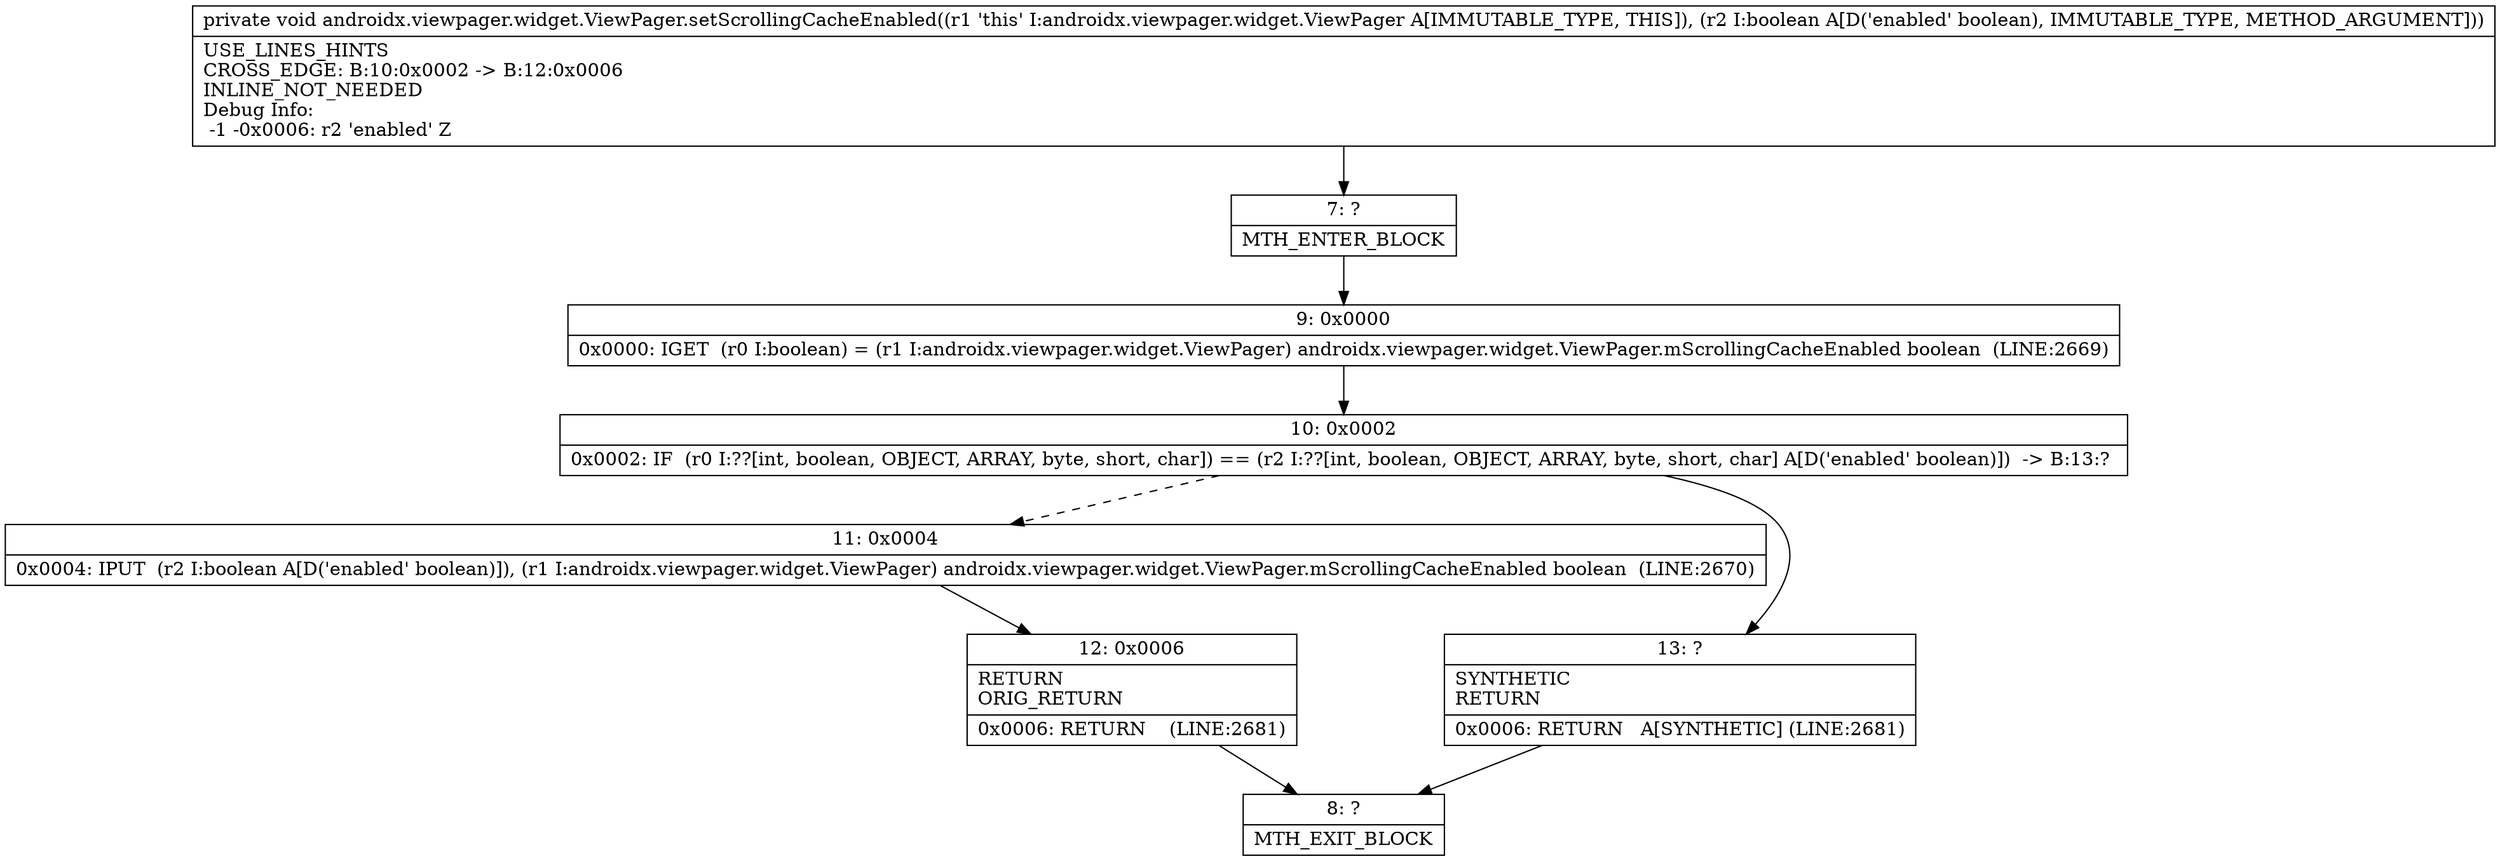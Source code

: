 digraph "CFG forandroidx.viewpager.widget.ViewPager.setScrollingCacheEnabled(Z)V" {
Node_7 [shape=record,label="{7\:\ ?|MTH_ENTER_BLOCK\l}"];
Node_9 [shape=record,label="{9\:\ 0x0000|0x0000: IGET  (r0 I:boolean) = (r1 I:androidx.viewpager.widget.ViewPager) androidx.viewpager.widget.ViewPager.mScrollingCacheEnabled boolean  (LINE:2669)\l}"];
Node_10 [shape=record,label="{10\:\ 0x0002|0x0002: IF  (r0 I:??[int, boolean, OBJECT, ARRAY, byte, short, char]) == (r2 I:??[int, boolean, OBJECT, ARRAY, byte, short, char] A[D('enabled' boolean)])  \-\> B:13:? \l}"];
Node_11 [shape=record,label="{11\:\ 0x0004|0x0004: IPUT  (r2 I:boolean A[D('enabled' boolean)]), (r1 I:androidx.viewpager.widget.ViewPager) androidx.viewpager.widget.ViewPager.mScrollingCacheEnabled boolean  (LINE:2670)\l}"];
Node_12 [shape=record,label="{12\:\ 0x0006|RETURN\lORIG_RETURN\l|0x0006: RETURN    (LINE:2681)\l}"];
Node_8 [shape=record,label="{8\:\ ?|MTH_EXIT_BLOCK\l}"];
Node_13 [shape=record,label="{13\:\ ?|SYNTHETIC\lRETURN\l|0x0006: RETURN   A[SYNTHETIC] (LINE:2681)\l}"];
MethodNode[shape=record,label="{private void androidx.viewpager.widget.ViewPager.setScrollingCacheEnabled((r1 'this' I:androidx.viewpager.widget.ViewPager A[IMMUTABLE_TYPE, THIS]), (r2 I:boolean A[D('enabled' boolean), IMMUTABLE_TYPE, METHOD_ARGUMENT]))  | USE_LINES_HINTS\lCROSS_EDGE: B:10:0x0002 \-\> B:12:0x0006\lINLINE_NOT_NEEDED\lDebug Info:\l  \-1 \-0x0006: r2 'enabled' Z\l}"];
MethodNode -> Node_7;Node_7 -> Node_9;
Node_9 -> Node_10;
Node_10 -> Node_11[style=dashed];
Node_10 -> Node_13;
Node_11 -> Node_12;
Node_12 -> Node_8;
Node_13 -> Node_8;
}


